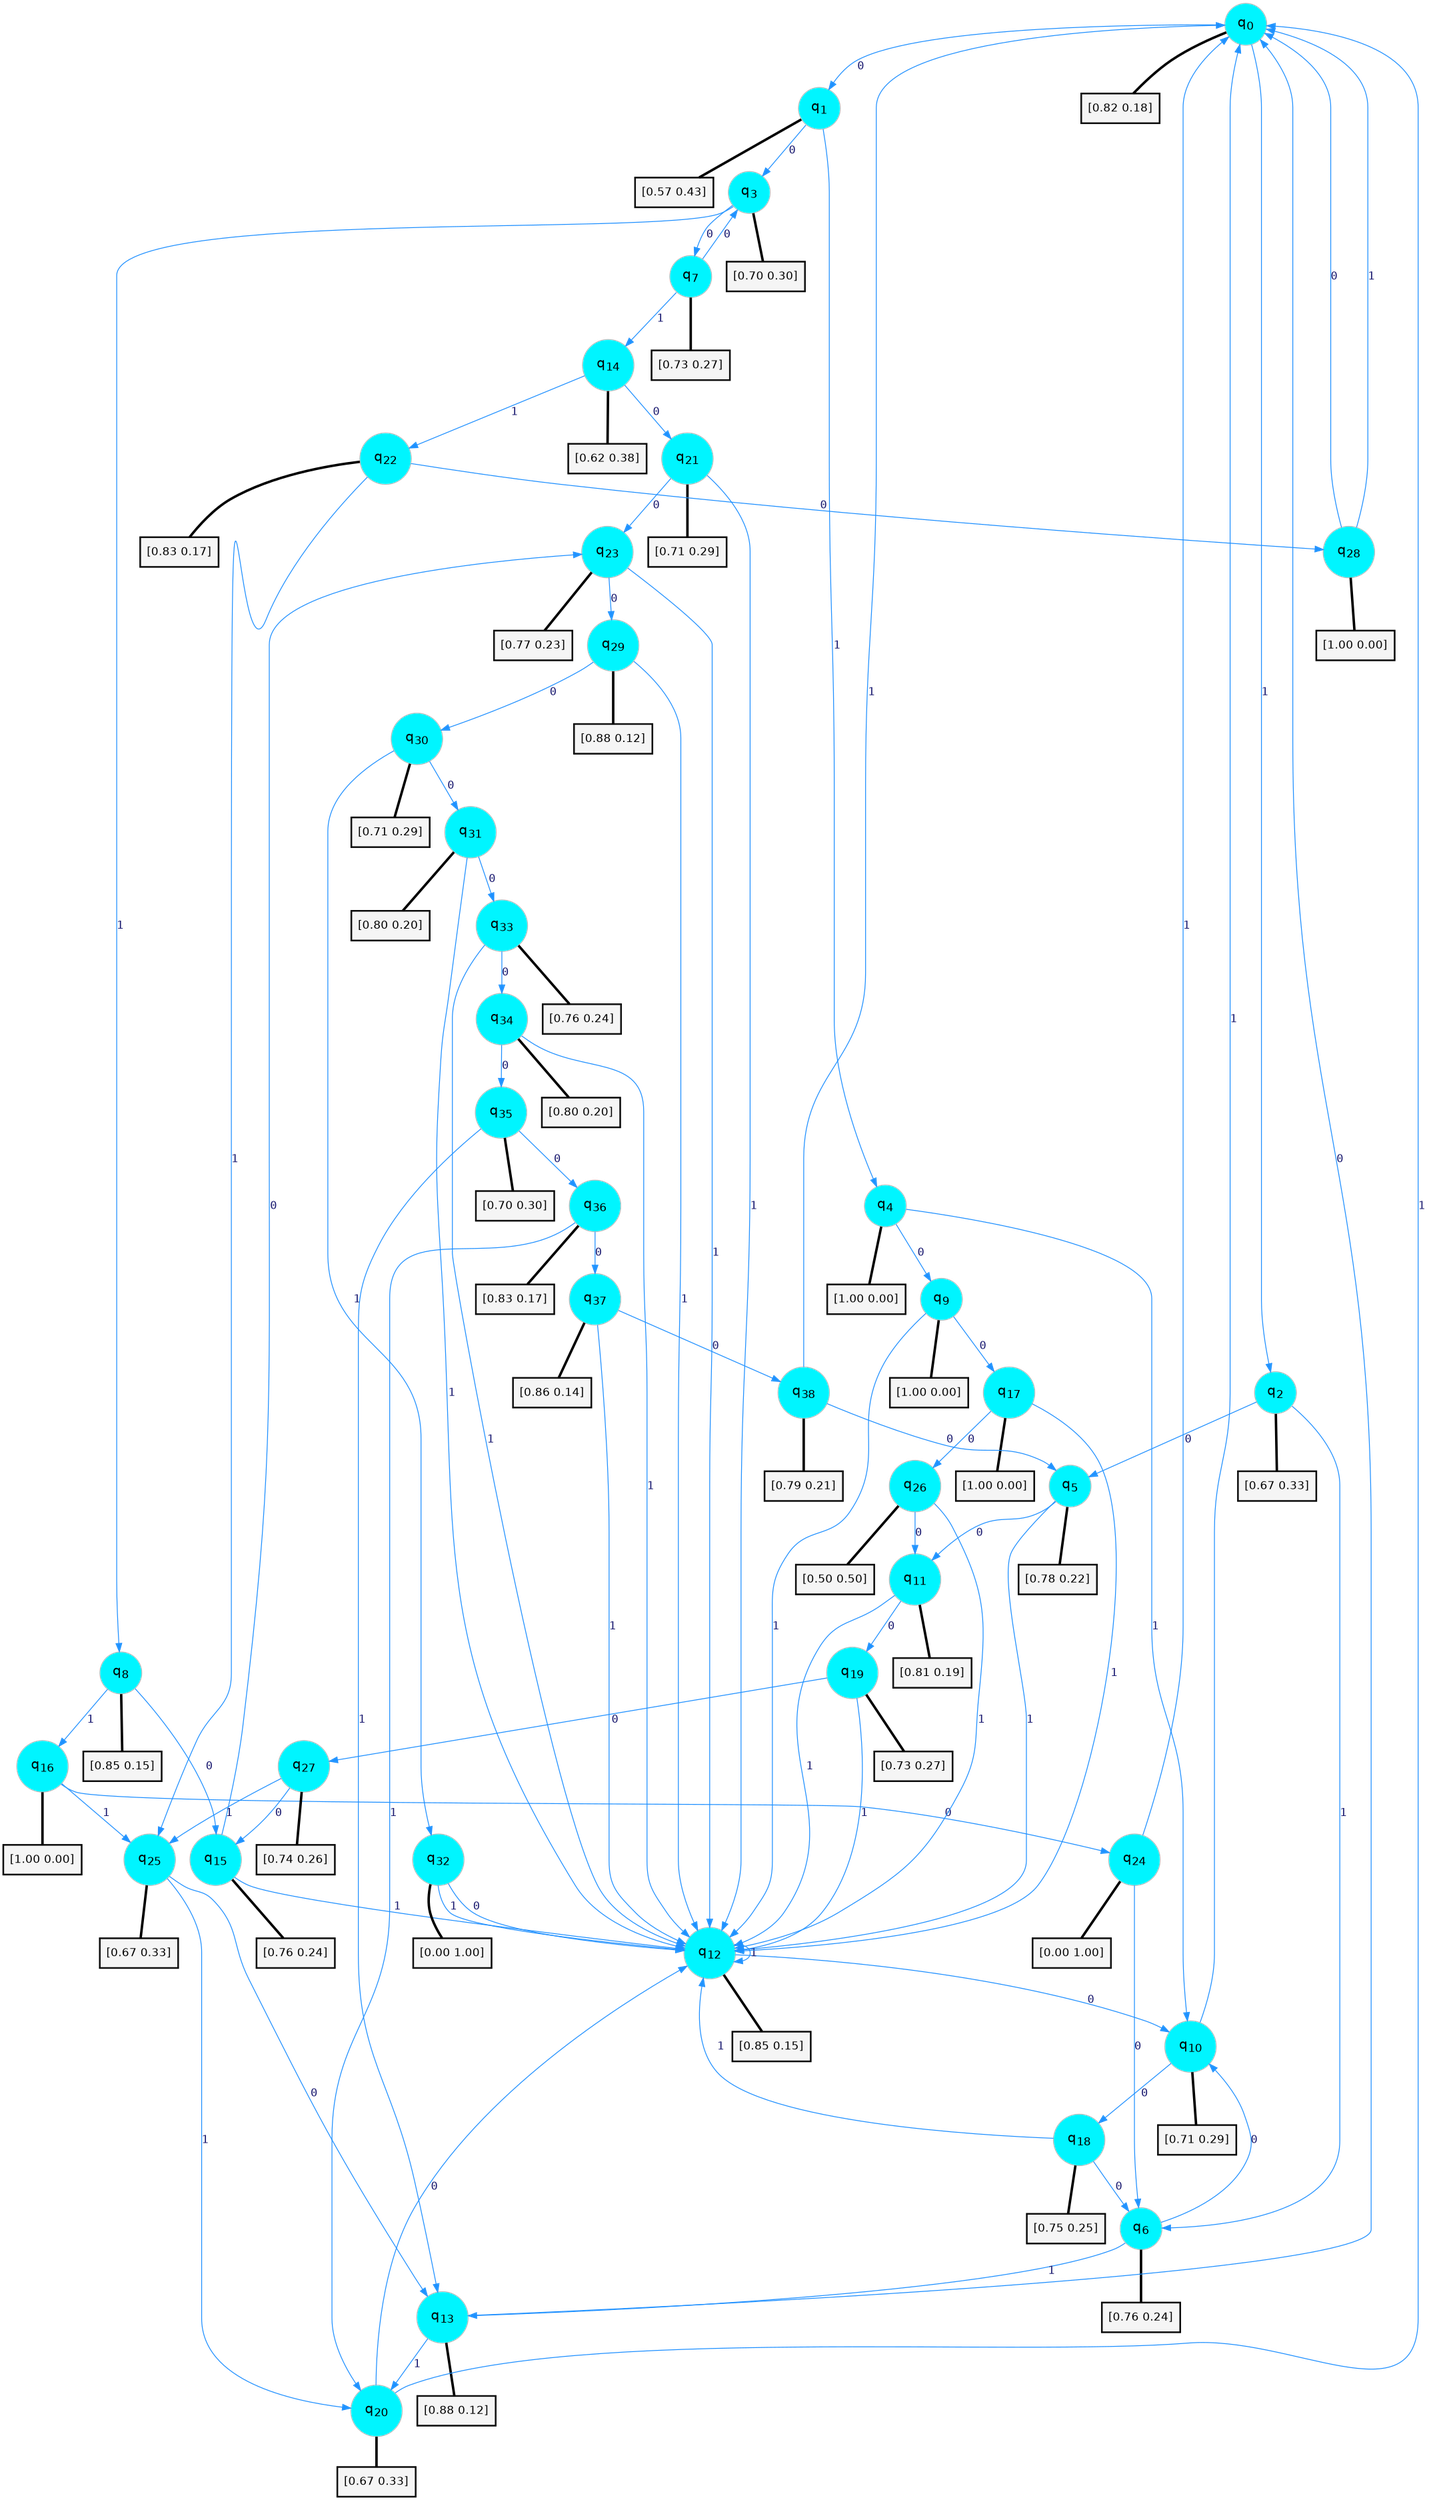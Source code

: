 digraph G {
graph [
bgcolor=transparent, dpi=300, rankdir=TD, size="40,25"];
node [
color=gray, fillcolor=turquoise1, fontcolor=black, fontname=Helvetica, fontsize=16, fontweight=bold, shape=circle, style=filled];
edge [
arrowsize=1, color=dodgerblue1, fontcolor=midnightblue, fontname=courier, fontweight=bold, penwidth=1, style=solid, weight=20];
0[label=<q<SUB>0</SUB>>];
1[label=<q<SUB>1</SUB>>];
2[label=<q<SUB>2</SUB>>];
3[label=<q<SUB>3</SUB>>];
4[label=<q<SUB>4</SUB>>];
5[label=<q<SUB>5</SUB>>];
6[label=<q<SUB>6</SUB>>];
7[label=<q<SUB>7</SUB>>];
8[label=<q<SUB>8</SUB>>];
9[label=<q<SUB>9</SUB>>];
10[label=<q<SUB>10</SUB>>];
11[label=<q<SUB>11</SUB>>];
12[label=<q<SUB>12</SUB>>];
13[label=<q<SUB>13</SUB>>];
14[label=<q<SUB>14</SUB>>];
15[label=<q<SUB>15</SUB>>];
16[label=<q<SUB>16</SUB>>];
17[label=<q<SUB>17</SUB>>];
18[label=<q<SUB>18</SUB>>];
19[label=<q<SUB>19</SUB>>];
20[label=<q<SUB>20</SUB>>];
21[label=<q<SUB>21</SUB>>];
22[label=<q<SUB>22</SUB>>];
23[label=<q<SUB>23</SUB>>];
24[label=<q<SUB>24</SUB>>];
25[label=<q<SUB>25</SUB>>];
26[label=<q<SUB>26</SUB>>];
27[label=<q<SUB>27</SUB>>];
28[label=<q<SUB>28</SUB>>];
29[label=<q<SUB>29</SUB>>];
30[label=<q<SUB>30</SUB>>];
31[label=<q<SUB>31</SUB>>];
32[label=<q<SUB>32</SUB>>];
33[label=<q<SUB>33</SUB>>];
34[label=<q<SUB>34</SUB>>];
35[label=<q<SUB>35</SUB>>];
36[label=<q<SUB>36</SUB>>];
37[label=<q<SUB>37</SUB>>];
38[label=<q<SUB>38</SUB>>];
39[label="[0.82 0.18]", shape=box,fontcolor=black, fontname=Helvetica, fontsize=14, penwidth=2, fillcolor=whitesmoke,color=black];
40[label="[0.57 0.43]", shape=box,fontcolor=black, fontname=Helvetica, fontsize=14, penwidth=2, fillcolor=whitesmoke,color=black];
41[label="[0.67 0.33]", shape=box,fontcolor=black, fontname=Helvetica, fontsize=14, penwidth=2, fillcolor=whitesmoke,color=black];
42[label="[0.70 0.30]", shape=box,fontcolor=black, fontname=Helvetica, fontsize=14, penwidth=2, fillcolor=whitesmoke,color=black];
43[label="[1.00 0.00]", shape=box,fontcolor=black, fontname=Helvetica, fontsize=14, penwidth=2, fillcolor=whitesmoke,color=black];
44[label="[0.78 0.22]", shape=box,fontcolor=black, fontname=Helvetica, fontsize=14, penwidth=2, fillcolor=whitesmoke,color=black];
45[label="[0.76 0.24]", shape=box,fontcolor=black, fontname=Helvetica, fontsize=14, penwidth=2, fillcolor=whitesmoke,color=black];
46[label="[0.73 0.27]", shape=box,fontcolor=black, fontname=Helvetica, fontsize=14, penwidth=2, fillcolor=whitesmoke,color=black];
47[label="[0.85 0.15]", shape=box,fontcolor=black, fontname=Helvetica, fontsize=14, penwidth=2, fillcolor=whitesmoke,color=black];
48[label="[1.00 0.00]", shape=box,fontcolor=black, fontname=Helvetica, fontsize=14, penwidth=2, fillcolor=whitesmoke,color=black];
49[label="[0.71 0.29]", shape=box,fontcolor=black, fontname=Helvetica, fontsize=14, penwidth=2, fillcolor=whitesmoke,color=black];
50[label="[0.81 0.19]", shape=box,fontcolor=black, fontname=Helvetica, fontsize=14, penwidth=2, fillcolor=whitesmoke,color=black];
51[label="[0.85 0.15]", shape=box,fontcolor=black, fontname=Helvetica, fontsize=14, penwidth=2, fillcolor=whitesmoke,color=black];
52[label="[0.88 0.12]", shape=box,fontcolor=black, fontname=Helvetica, fontsize=14, penwidth=2, fillcolor=whitesmoke,color=black];
53[label="[0.62 0.38]", shape=box,fontcolor=black, fontname=Helvetica, fontsize=14, penwidth=2, fillcolor=whitesmoke,color=black];
54[label="[0.76 0.24]", shape=box,fontcolor=black, fontname=Helvetica, fontsize=14, penwidth=2, fillcolor=whitesmoke,color=black];
55[label="[1.00 0.00]", shape=box,fontcolor=black, fontname=Helvetica, fontsize=14, penwidth=2, fillcolor=whitesmoke,color=black];
56[label="[1.00 0.00]", shape=box,fontcolor=black, fontname=Helvetica, fontsize=14, penwidth=2, fillcolor=whitesmoke,color=black];
57[label="[0.75 0.25]", shape=box,fontcolor=black, fontname=Helvetica, fontsize=14, penwidth=2, fillcolor=whitesmoke,color=black];
58[label="[0.73 0.27]", shape=box,fontcolor=black, fontname=Helvetica, fontsize=14, penwidth=2, fillcolor=whitesmoke,color=black];
59[label="[0.67 0.33]", shape=box,fontcolor=black, fontname=Helvetica, fontsize=14, penwidth=2, fillcolor=whitesmoke,color=black];
60[label="[0.71 0.29]", shape=box,fontcolor=black, fontname=Helvetica, fontsize=14, penwidth=2, fillcolor=whitesmoke,color=black];
61[label="[0.83 0.17]", shape=box,fontcolor=black, fontname=Helvetica, fontsize=14, penwidth=2, fillcolor=whitesmoke,color=black];
62[label="[0.77 0.23]", shape=box,fontcolor=black, fontname=Helvetica, fontsize=14, penwidth=2, fillcolor=whitesmoke,color=black];
63[label="[0.00 1.00]", shape=box,fontcolor=black, fontname=Helvetica, fontsize=14, penwidth=2, fillcolor=whitesmoke,color=black];
64[label="[0.67 0.33]", shape=box,fontcolor=black, fontname=Helvetica, fontsize=14, penwidth=2, fillcolor=whitesmoke,color=black];
65[label="[0.50 0.50]", shape=box,fontcolor=black, fontname=Helvetica, fontsize=14, penwidth=2, fillcolor=whitesmoke,color=black];
66[label="[0.74 0.26]", shape=box,fontcolor=black, fontname=Helvetica, fontsize=14, penwidth=2, fillcolor=whitesmoke,color=black];
67[label="[1.00 0.00]", shape=box,fontcolor=black, fontname=Helvetica, fontsize=14, penwidth=2, fillcolor=whitesmoke,color=black];
68[label="[0.88 0.12]", shape=box,fontcolor=black, fontname=Helvetica, fontsize=14, penwidth=2, fillcolor=whitesmoke,color=black];
69[label="[0.71 0.29]", shape=box,fontcolor=black, fontname=Helvetica, fontsize=14, penwidth=2, fillcolor=whitesmoke,color=black];
70[label="[0.80 0.20]", shape=box,fontcolor=black, fontname=Helvetica, fontsize=14, penwidth=2, fillcolor=whitesmoke,color=black];
71[label="[0.00 1.00]", shape=box,fontcolor=black, fontname=Helvetica, fontsize=14, penwidth=2, fillcolor=whitesmoke,color=black];
72[label="[0.76 0.24]", shape=box,fontcolor=black, fontname=Helvetica, fontsize=14, penwidth=2, fillcolor=whitesmoke,color=black];
73[label="[0.80 0.20]", shape=box,fontcolor=black, fontname=Helvetica, fontsize=14, penwidth=2, fillcolor=whitesmoke,color=black];
74[label="[0.70 0.30]", shape=box,fontcolor=black, fontname=Helvetica, fontsize=14, penwidth=2, fillcolor=whitesmoke,color=black];
75[label="[0.83 0.17]", shape=box,fontcolor=black, fontname=Helvetica, fontsize=14, penwidth=2, fillcolor=whitesmoke,color=black];
76[label="[0.86 0.14]", shape=box,fontcolor=black, fontname=Helvetica, fontsize=14, penwidth=2, fillcolor=whitesmoke,color=black];
77[label="[0.79 0.21]", shape=box,fontcolor=black, fontname=Helvetica, fontsize=14, penwidth=2, fillcolor=whitesmoke,color=black];
0->1 [label=0];
0->2 [label=1];
0->39 [arrowhead=none, penwidth=3,color=black];
1->3 [label=0];
1->4 [label=1];
1->40 [arrowhead=none, penwidth=3,color=black];
2->5 [label=0];
2->6 [label=1];
2->41 [arrowhead=none, penwidth=3,color=black];
3->7 [label=0];
3->8 [label=1];
3->42 [arrowhead=none, penwidth=3,color=black];
4->9 [label=0];
4->10 [label=1];
4->43 [arrowhead=none, penwidth=3,color=black];
5->11 [label=0];
5->12 [label=1];
5->44 [arrowhead=none, penwidth=3,color=black];
6->10 [label=0];
6->13 [label=1];
6->45 [arrowhead=none, penwidth=3,color=black];
7->3 [label=0];
7->14 [label=1];
7->46 [arrowhead=none, penwidth=3,color=black];
8->15 [label=0];
8->16 [label=1];
8->47 [arrowhead=none, penwidth=3,color=black];
9->17 [label=0];
9->12 [label=1];
9->48 [arrowhead=none, penwidth=3,color=black];
10->18 [label=0];
10->0 [label=1];
10->49 [arrowhead=none, penwidth=3,color=black];
11->19 [label=0];
11->12 [label=1];
11->50 [arrowhead=none, penwidth=3,color=black];
12->10 [label=0];
12->12 [label=1];
12->51 [arrowhead=none, penwidth=3,color=black];
13->0 [label=0];
13->20 [label=1];
13->52 [arrowhead=none, penwidth=3,color=black];
14->21 [label=0];
14->22 [label=1];
14->53 [arrowhead=none, penwidth=3,color=black];
15->23 [label=0];
15->12 [label=1];
15->54 [arrowhead=none, penwidth=3,color=black];
16->24 [label=0];
16->25 [label=1];
16->55 [arrowhead=none, penwidth=3,color=black];
17->26 [label=0];
17->12 [label=1];
17->56 [arrowhead=none, penwidth=3,color=black];
18->6 [label=0];
18->12 [label=1];
18->57 [arrowhead=none, penwidth=3,color=black];
19->27 [label=0];
19->12 [label=1];
19->58 [arrowhead=none, penwidth=3,color=black];
20->12 [label=0];
20->0 [label=1];
20->59 [arrowhead=none, penwidth=3,color=black];
21->23 [label=0];
21->12 [label=1];
21->60 [arrowhead=none, penwidth=3,color=black];
22->28 [label=0];
22->25 [label=1];
22->61 [arrowhead=none, penwidth=3,color=black];
23->29 [label=0];
23->12 [label=1];
23->62 [arrowhead=none, penwidth=3,color=black];
24->6 [label=0];
24->0 [label=1];
24->63 [arrowhead=none, penwidth=3,color=black];
25->13 [label=0];
25->20 [label=1];
25->64 [arrowhead=none, penwidth=3,color=black];
26->11 [label=0];
26->12 [label=1];
26->65 [arrowhead=none, penwidth=3,color=black];
27->15 [label=0];
27->25 [label=1];
27->66 [arrowhead=none, penwidth=3,color=black];
28->0 [label=0];
28->0 [label=1];
28->67 [arrowhead=none, penwidth=3,color=black];
29->30 [label=0];
29->12 [label=1];
29->68 [arrowhead=none, penwidth=3,color=black];
30->31 [label=0];
30->32 [label=1];
30->69 [arrowhead=none, penwidth=3,color=black];
31->33 [label=0];
31->12 [label=1];
31->70 [arrowhead=none, penwidth=3,color=black];
32->12 [label=0];
32->12 [label=1];
32->71 [arrowhead=none, penwidth=3,color=black];
33->34 [label=0];
33->12 [label=1];
33->72 [arrowhead=none, penwidth=3,color=black];
34->35 [label=0];
34->12 [label=1];
34->73 [arrowhead=none, penwidth=3,color=black];
35->36 [label=0];
35->13 [label=1];
35->74 [arrowhead=none, penwidth=3,color=black];
36->37 [label=0];
36->20 [label=1];
36->75 [arrowhead=none, penwidth=3,color=black];
37->38 [label=0];
37->12 [label=1];
37->76 [arrowhead=none, penwidth=3,color=black];
38->5 [label=0];
38->0 [label=1];
38->77 [arrowhead=none, penwidth=3,color=black];
}
